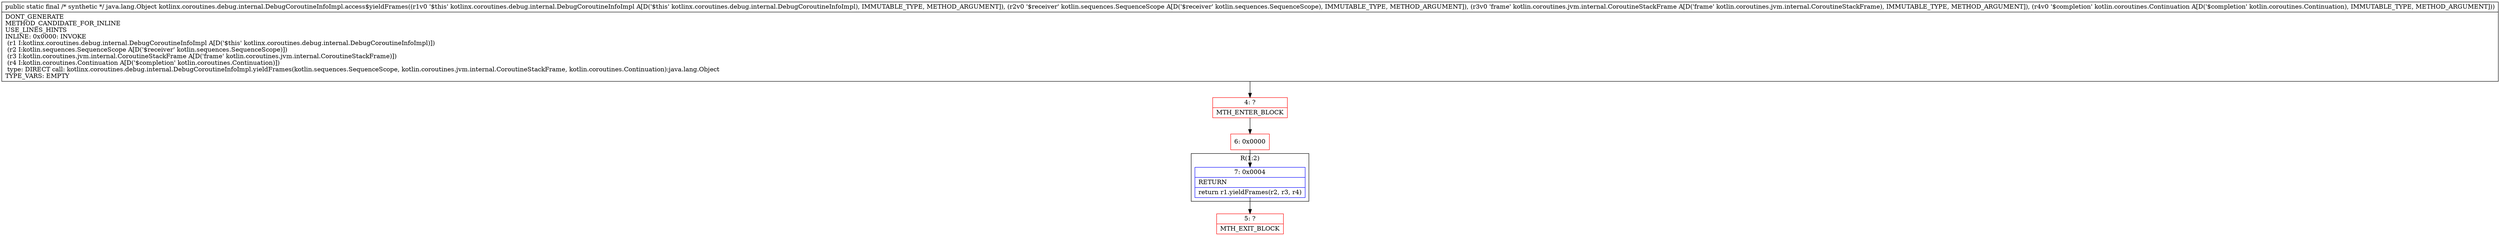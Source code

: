 digraph "CFG forkotlinx.coroutines.debug.internal.DebugCoroutineInfoImpl.access$yieldFrames(Lkotlinx\/coroutines\/debug\/internal\/DebugCoroutineInfoImpl;Lkotlin\/sequences\/SequenceScope;Lkotlin\/coroutines\/jvm\/internal\/CoroutineStackFrame;Lkotlin\/coroutines\/Continuation;)Ljava\/lang\/Object;" {
subgraph cluster_Region_131832771 {
label = "R(1:2)";
node [shape=record,color=blue];
Node_7 [shape=record,label="{7\:\ 0x0004|RETURN\l|return r1.yieldFrames(r2, r3, r4)\l}"];
}
Node_4 [shape=record,color=red,label="{4\:\ ?|MTH_ENTER_BLOCK\l}"];
Node_6 [shape=record,color=red,label="{6\:\ 0x0000}"];
Node_5 [shape=record,color=red,label="{5\:\ ?|MTH_EXIT_BLOCK\l}"];
MethodNode[shape=record,label="{public static final \/* synthetic *\/ java.lang.Object kotlinx.coroutines.debug.internal.DebugCoroutineInfoImpl.access$yieldFrames((r1v0 '$this' kotlinx.coroutines.debug.internal.DebugCoroutineInfoImpl A[D('$this' kotlinx.coroutines.debug.internal.DebugCoroutineInfoImpl), IMMUTABLE_TYPE, METHOD_ARGUMENT]), (r2v0 '$receiver' kotlin.sequences.SequenceScope A[D('$receiver' kotlin.sequences.SequenceScope), IMMUTABLE_TYPE, METHOD_ARGUMENT]), (r3v0 'frame' kotlin.coroutines.jvm.internal.CoroutineStackFrame A[D('frame' kotlin.coroutines.jvm.internal.CoroutineStackFrame), IMMUTABLE_TYPE, METHOD_ARGUMENT]), (r4v0 '$completion' kotlin.coroutines.Continuation A[D('$completion' kotlin.coroutines.Continuation), IMMUTABLE_TYPE, METHOD_ARGUMENT]))  | DONT_GENERATE\lMETHOD_CANDIDATE_FOR_INLINE\lUSE_LINES_HINTS\lINLINE: 0x0000: INVOKE  \l  (r1 I:kotlinx.coroutines.debug.internal.DebugCoroutineInfoImpl A[D('$this' kotlinx.coroutines.debug.internal.DebugCoroutineInfoImpl)])\l  (r2 I:kotlin.sequences.SequenceScope A[D('$receiver' kotlin.sequences.SequenceScope)])\l  (r3 I:kotlin.coroutines.jvm.internal.CoroutineStackFrame A[D('frame' kotlin.coroutines.jvm.internal.CoroutineStackFrame)])\l  (r4 I:kotlin.coroutines.Continuation A[D('$completion' kotlin.coroutines.Continuation)])\l type: DIRECT call: kotlinx.coroutines.debug.internal.DebugCoroutineInfoImpl.yieldFrames(kotlin.sequences.SequenceScope, kotlin.coroutines.jvm.internal.CoroutineStackFrame, kotlin.coroutines.Continuation):java.lang.Object\lTYPE_VARS: EMPTY\l}"];
MethodNode -> Node_4;Node_7 -> Node_5;
Node_4 -> Node_6;
Node_6 -> Node_7;
}

